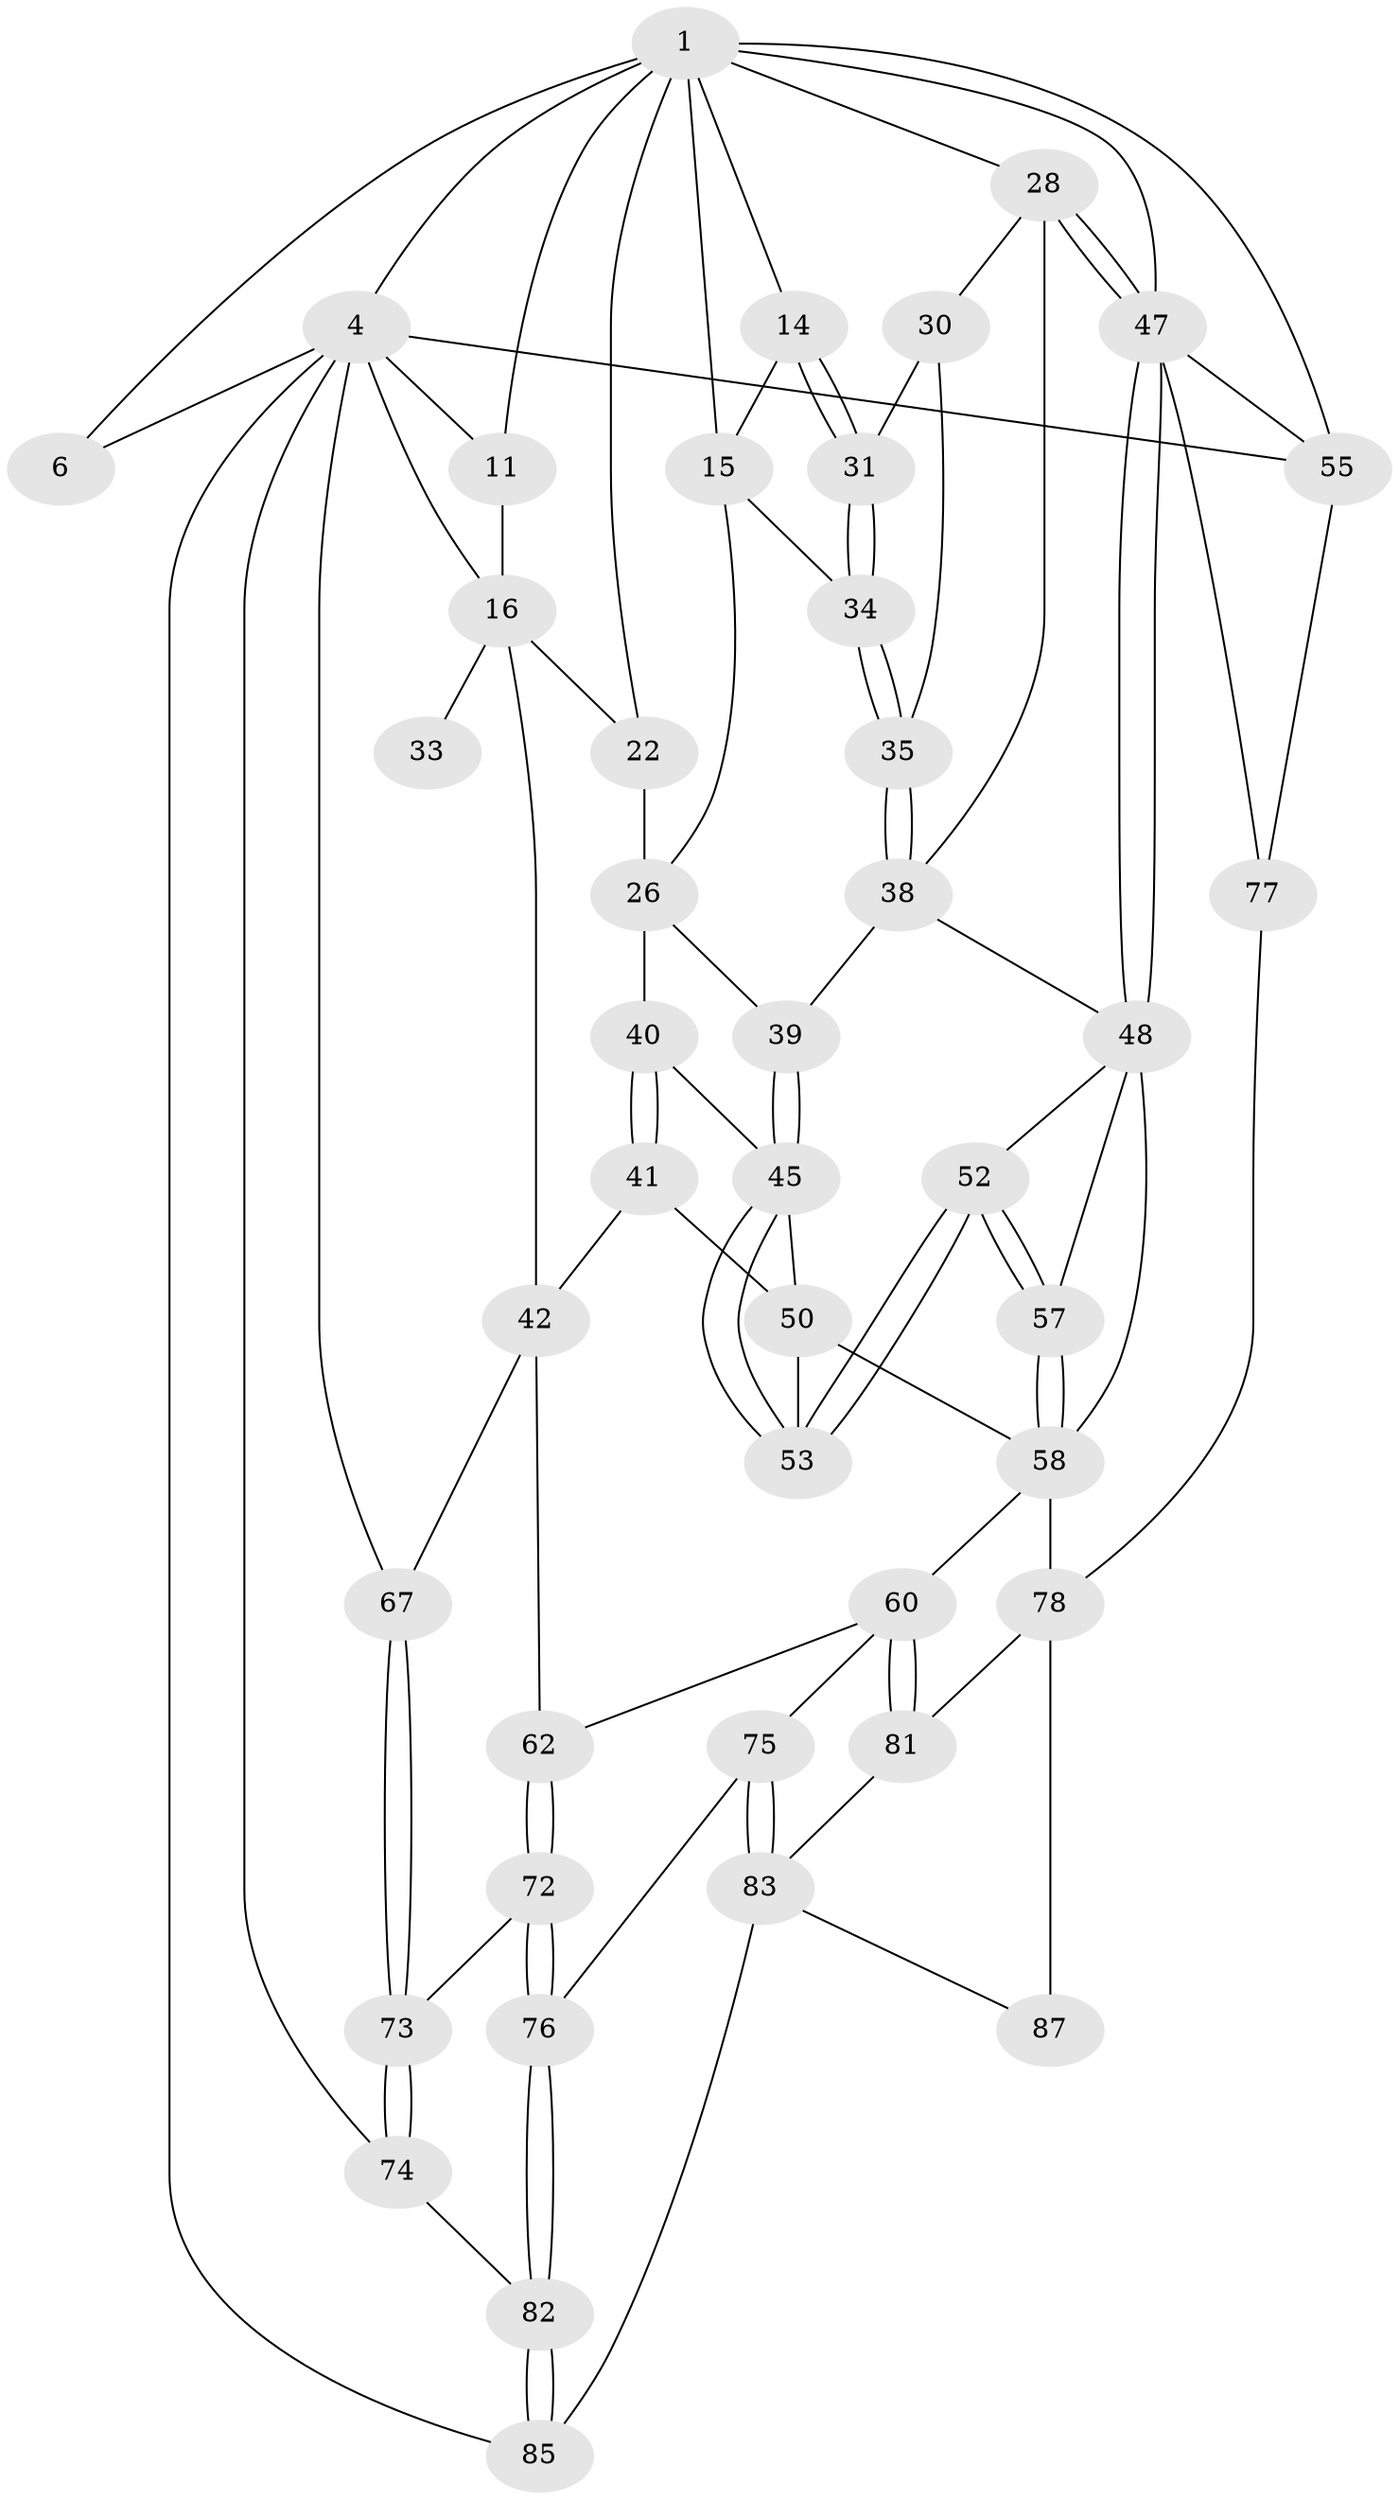 // original degree distribution, {3: 0.022727272727272728, 5: 0.5454545454545454, 6: 0.20454545454545456, 4: 0.22727272727272727}
// Generated by graph-tools (version 1.1) at 2025/17/03/09/25 04:17:02]
// undirected, 44 vertices, 99 edges
graph export_dot {
graph [start="1"]
  node [color=gray90,style=filled];
  1 [pos="+0.700981707369114+0",super="+7+2"];
  4 [pos="+0+0",super="+66+5+21"];
  6 [pos="+0.47033687439912186+0",super="+10"];
  11 [pos="+0.20284487434506368+0",super="+12"];
  14 [pos="+0.8469721320187202+0.029925959613253644"];
  15 [pos="+0.7268920608404957+0.12824843188345403",super="+25"];
  16 [pos="+0.4420469278588729+0.12759261735143332",super="+17+24"];
  22 [pos="+0.5775479688781054+0.16878629507864834",super="+23"];
  26 [pos="+0.6383146342065107+0.21631575675661657",super="+36"];
  28 [pos="+0.9583870310492564+0.26521087837729124",super="+29"];
  30 [pos="+0.8916620405047088+0.2156277283765362"];
  31 [pos="+0.8527402722105605+0.15087610657996675"];
  33 [pos="+0.34349485856500217+0.23237499489016622"];
  34 [pos="+0.7732464158150617+0.24031786291731633"];
  35 [pos="+0.7733239934478005+0.25814929150619936"];
  38 [pos="+0.7611710432736418+0.33211278184301235",super="+43"];
  39 [pos="+0.6847449260853289+0.331442706319097"];
  40 [pos="+0.5188118973249511+0.32256032553561625"];
  41 [pos="+0.36559043477149833+0.43491876041708816"];
  42 [pos="+0.3447928331340205+0.42728332491102516",super="+44"];
  45 [pos="+0.6295044093417301+0.3905112901128411",super="+46"];
  47 [pos="+1+0.5409353044349354",super="+54"];
  48 [pos="+0.9654635659967656+0.5347132221909823",super="+68+49"];
  50 [pos="+0.4879078178254275+0.4581365317401382",super="+51"];
  52 [pos="+0.6696221757219748+0.5628828740489901"];
  53 [pos="+0.6220552153837692+0.41717782989699836"];
  55 [pos="+1+1"];
  57 [pos="+0.6601113126885407+0.5939066751758978"];
  58 [pos="+0.5832735144792847+0.6944412761957113",super="+71+59"];
  60 [pos="+0.5358730967880437+0.7167757730984757",super="+61"];
  62 [pos="+0.24580808180033673+0.6509187583552558"];
  67 [pos="+0.14176629594583018+0.6405006144262946"];
  72 [pos="+0.22001061624394833+0.8259832940685314"];
  73 [pos="+0.07990074448821456+0.7513455578973159"];
  74 [pos="+0.026446575123185715+0.7941356788794471"];
  75 [pos="+0.3141443088389295+0.8693645718285786"];
  76 [pos="+0.22912251195768404+0.8520304940252224"];
  77 [pos="+0.8117488243682079+0.9183388331001812",super="+88"];
  78 [pos="+0.7420167664619665+0.9213358875993741",super="+79+86"];
  81 [pos="+0.5377128519969671+0.7650737898295866"];
  82 [pos="+0.14943316714748503+0.9245424072407837"];
  83 [pos="+0.3508685594050902+0.9898551336823803",super="+84"];
  85 [pos="+0.07912147405536131+1"];
  87 [pos="+0.5354522015177239+1"];
  1 -- 22;
  1 -- 15;
  1 -- 4;
  1 -- 55;
  1 -- 28;
  1 -- 14;
  1 -- 6;
  1 -- 11;
  1 -- 47;
  4 -- 85;
  4 -- 55;
  4 -- 11;
  4 -- 6;
  4 -- 16;
  4 -- 74;
  4 -- 67;
  11 -- 16 [weight=2];
  14 -- 15;
  14 -- 31;
  14 -- 31;
  15 -- 26;
  15 -- 34;
  16 -- 33 [weight=3];
  16 -- 42 [weight=2];
  16 -- 22;
  22 -- 26 [weight=2];
  26 -- 40;
  26 -- 39;
  28 -- 47;
  28 -- 47;
  28 -- 30;
  28 -- 38;
  30 -- 31;
  30 -- 35;
  31 -- 34;
  31 -- 34;
  34 -- 35;
  34 -- 35;
  35 -- 38;
  35 -- 38;
  38 -- 39;
  38 -- 48;
  39 -- 45;
  39 -- 45;
  40 -- 41;
  40 -- 41;
  40 -- 45;
  41 -- 42;
  41 -- 50;
  42 -- 67;
  42 -- 62;
  45 -- 53;
  45 -- 53;
  45 -- 50;
  47 -- 48 [weight=2];
  47 -- 48;
  47 -- 55;
  47 -- 77;
  48 -- 57;
  48 -- 58;
  48 -- 52;
  50 -- 53;
  50 -- 58;
  52 -- 53;
  52 -- 53;
  52 -- 57;
  52 -- 57;
  55 -- 77;
  57 -- 58;
  57 -- 58;
  58 -- 78;
  58 -- 60;
  60 -- 81;
  60 -- 81;
  60 -- 75;
  60 -- 62;
  62 -- 72;
  62 -- 72;
  67 -- 73;
  67 -- 73;
  72 -- 73;
  72 -- 76;
  72 -- 76;
  73 -- 74;
  73 -- 74;
  74 -- 82;
  75 -- 76;
  75 -- 83;
  75 -- 83;
  76 -- 82;
  76 -- 82;
  77 -- 78 [weight=2];
  78 -- 81;
  78 -- 87 [weight=2];
  81 -- 83;
  82 -- 85;
  82 -- 85;
  83 -- 85;
  83 -- 87;
}
